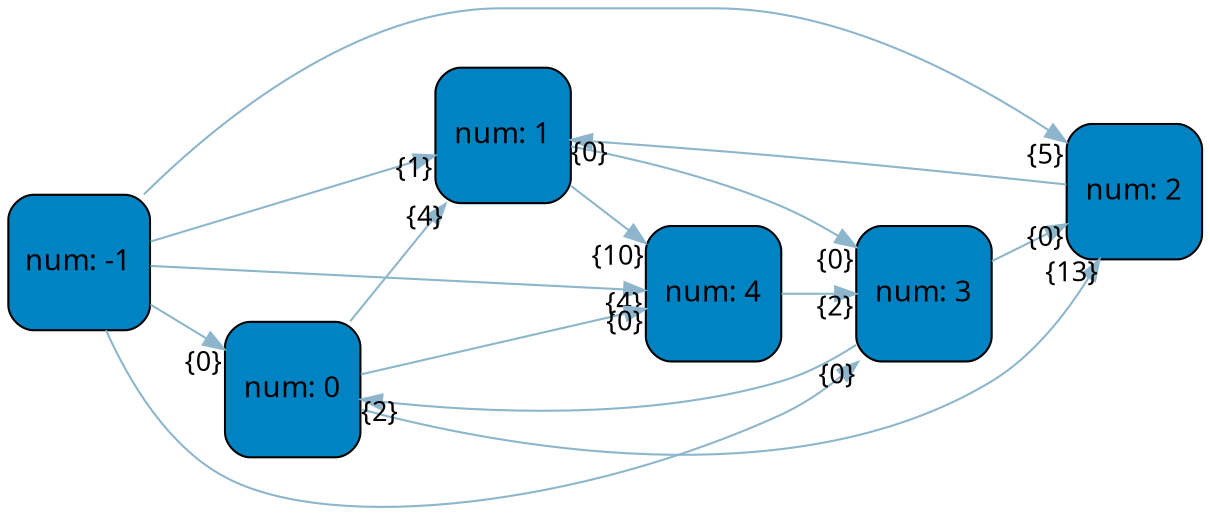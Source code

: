 digraph   
{
rankdir = "LR"
splines = "true"

node0x604000000e90 [shape      = "Mrecord", width = 0.9, height = 0.9,  fillcolor   = "#0083C3", style = "filled", fontcolor= " black", fontname = "Calibri", color = "black", label = "{num: -1}"]
node0x604000000e90 -> node0x604000000e94 [color = "#8DB6CD", style = "", constraint = true, fillcolor = "#8DB6CD",   fontcolor = "", fontname = "Calibri", fontsize = "13", headlabel = "{0}"]
node0x604000000e90 -> node0x604000000e98 [color = "#8DB6CD", style = "", constraint = true, fillcolor = "#8DB6CD",   fontcolor = "", fontname = "Calibri", fontsize = "13", headlabel = "{1}"]
node0x604000000e90 -> node0x604000000e9c [color = "#8DB6CD", style = "", constraint = true, fillcolor = "#8DB6CD",   fontcolor = "", fontname = "Calibri", fontsize = "13", headlabel = "{5}"]
node0x604000000e90 -> node0x604000000ea0 [color = "#8DB6CD", style = "", constraint = true, fillcolor = "#8DB6CD",   fontcolor = "", fontname = "Calibri", fontsize = "13", headlabel = "{0}"]
node0x604000000e90 -> node0x604000000ea4 [color = "#8DB6CD", style = "", constraint = true, fillcolor = "#8DB6CD",   fontcolor = "", fontname = "Calibri", fontsize = "13", headlabel = "{4}"]
node0x604000000e94 [shape      = "Mrecord", width = 0.9, height = 0.9,  fillcolor   = "#0083C3", style = "filled", fontcolor= " black", fontname = "Calibri", color = "black", label = "{num: 0}"]
node0x604000000e94 -> node0x604000000e98 [color = "#8DB6CD", style = "", constraint = true, fillcolor = "#8DB6CD",   fontcolor = "", fontname = "Calibri", fontsize = "13", headlabel = "{4}"]
node0x604000000e94 -> node0x604000000e9c [color = "#8DB6CD", style = "", constraint = true, fillcolor = "#8DB6CD",   fontcolor = "", fontname = "Calibri", fontsize = "13", headlabel = "{13}"]
node0x604000000e94 -> node0x604000000ea4 [color = "#8DB6CD", style = "", constraint = true, fillcolor = "#8DB6CD",   fontcolor = "", fontname = "Calibri", fontsize = "13", headlabel = "{0}"]
node0x604000000e98 [shape      = "Mrecord", width = 0.9, height = 0.9,  fillcolor   = "#0083C3", style = "filled", fontcolor= " black", fontname = "Calibri", color = "black", label = "{num: 1}"]
node0x604000000e98 -> node0x604000000ea0 [color = "#8DB6CD", style = "", constraint = true, fillcolor = "#8DB6CD",   fontcolor = "", fontname = "Calibri", fontsize = "13", headlabel = "{0}"]
node0x604000000e98 -> node0x604000000ea4 [color = "#8DB6CD", style = "", constraint = true, fillcolor = "#8DB6CD",   fontcolor = "", fontname = "Calibri", fontsize = "13", headlabel = "{10}"]
node0x604000000e9c [shape      = "Mrecord", width = 0.9, height = 0.9,  fillcolor   = "#0083C3", style = "filled", fontcolor= " black", fontname = "Calibri", color = "black", label = "{num: 2}"]
node0x604000000e9c -> node0x604000000e98 [color = "#8DB6CD", style = "", constraint = true, fillcolor = "#8DB6CD",   fontcolor = "", fontname = "Calibri", fontsize = "13", headlabel = "{0}"]
node0x604000000ea0 [shape      = "Mrecord", width = 0.9, height = 0.9,  fillcolor   = "#0083C3", style = "filled", fontcolor= " black", fontname = "Calibri", color = "black", label = "{num: 3}"]
node0x604000000ea0 -> node0x604000000e94 [color = "#8DB6CD", style = "", constraint = true, fillcolor = "#8DB6CD",   fontcolor = "", fontname = "Calibri", fontsize = "13", headlabel = "{2}"]
node0x604000000ea0 -> node0x604000000e9c [color = "#8DB6CD", style = "", constraint = true, fillcolor = "#8DB6CD",   fontcolor = "", fontname = "Calibri", fontsize = "13", headlabel = "{0}"]
node0x604000000ea4 [shape      = "Mrecord", width = 0.9, height = 0.9,  fillcolor   = "#0083C3", style = "filled", fontcolor= " black", fontname = "Calibri", color = "black", label = "{num: 4}"]
node0x604000000ea4 -> node0x604000000ea0 [color = "#8DB6CD", style = "", constraint = true, fillcolor = "#8DB6CD",   fontcolor = "", fontname = "Calibri", fontsize = "13", headlabel = "{2}"]
}
